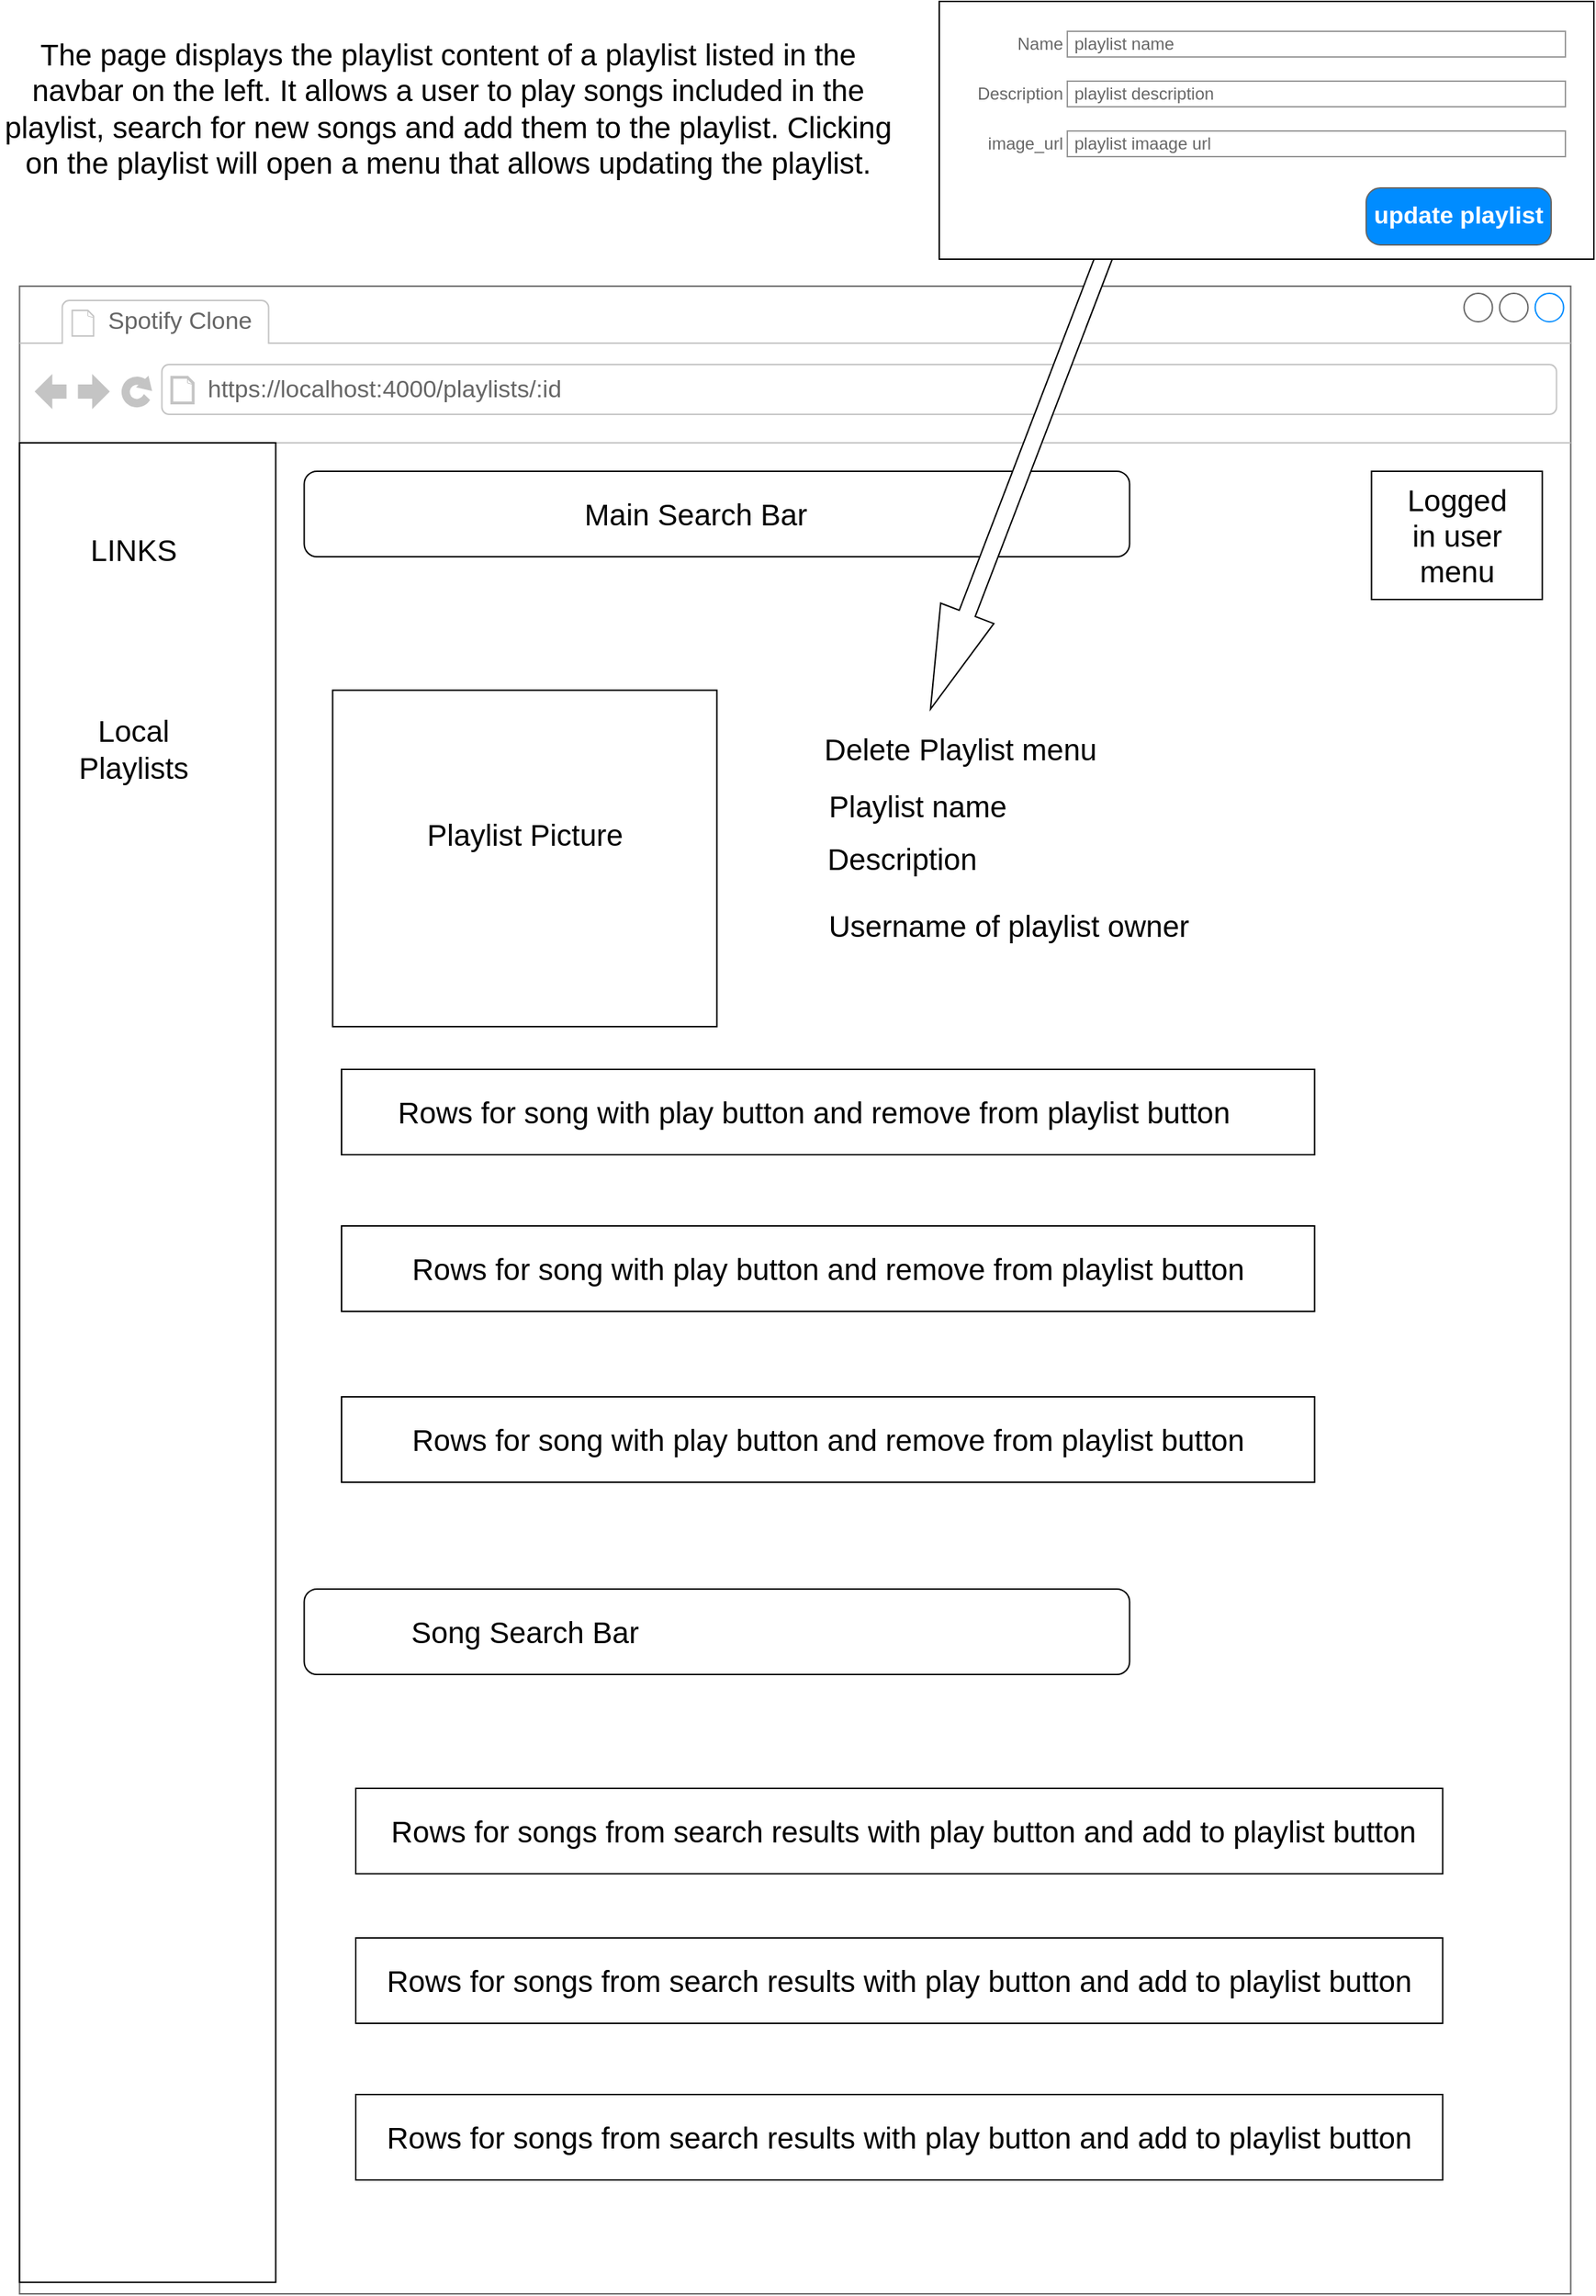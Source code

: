 <mxfile version="20.8.13" type="github">
  <diagram name="Page-1" id="IEwUpU3qTkRRiil7ME8o">
    <mxGraphModel dx="1744" dy="920" grid="1" gridSize="10" guides="1" tooltips="1" connect="1" arrows="1" fold="1" page="1" pageScale="1" pageWidth="1200" pageHeight="1700" math="0" shadow="0">
      <root>
        <mxCell id="0" />
        <mxCell id="1" parent="0" />
        <mxCell id="KpacXPzI21dvigTeP0i2-1" value="rt" style="strokeWidth=1;shadow=0;dashed=0;align=center;html=1;shape=mxgraph.mockup.containers.browserWindow;rSize=0;strokeColor=#666666;strokeColor2=#008cff;strokeColor3=#c4c4c4;mainText=,;recursiveResize=0;" vertex="1" parent="1">
          <mxGeometry x="53.75" y="240" width="1090" height="1410" as="geometry" />
        </mxCell>
        <mxCell id="KpacXPzI21dvigTeP0i2-79" value="" style="rounded=0;whiteSpace=wrap;html=1;" vertex="1" parent="KpacXPzI21dvigTeP0i2-1">
          <mxGeometry x="226.25" y="660" width="683.75" height="60" as="geometry" />
        </mxCell>
        <mxCell id="KpacXPzI21dvigTeP0i2-2" value="Spotify Clone" style="strokeWidth=1;shadow=0;dashed=0;align=center;html=1;shape=mxgraph.mockup.containers.anchor;fontSize=17;fontColor=#666666;align=left;" vertex="1" parent="KpacXPzI21dvigTeP0i2-1">
          <mxGeometry x="60" y="12" width="110" height="26" as="geometry" />
        </mxCell>
        <mxCell id="KpacXPzI21dvigTeP0i2-3" value="https://localhost:4000/playlists/:id" style="strokeWidth=1;shadow=0;dashed=0;align=center;html=1;shape=mxgraph.mockup.containers.anchor;rSize=0;fontSize=17;fontColor=#666666;align=left;" vertex="1" parent="KpacXPzI21dvigTeP0i2-1">
          <mxGeometry x="130" y="60" width="250" height="26" as="geometry" />
        </mxCell>
        <mxCell id="KpacXPzI21dvigTeP0i2-4" value="" style="rounded=0;whiteSpace=wrap;html=1;rotation=90;" vertex="1" parent="KpacXPzI21dvigTeP0i2-1">
          <mxGeometry x="-555.93" y="665.94" width="1291.87" height="180" as="geometry" />
        </mxCell>
        <mxCell id="KpacXPzI21dvigTeP0i2-5" value="&lt;font style=&quot;font-size: 21px;&quot;&gt;LINKS&lt;/font&gt;" style="text;html=1;strokeColor=none;fillColor=none;align=center;verticalAlign=middle;whiteSpace=wrap;rounded=0;" vertex="1" parent="KpacXPzI21dvigTeP0i2-1">
          <mxGeometry x="20" y="130" width="120" height="110" as="geometry" />
        </mxCell>
        <mxCell id="KpacXPzI21dvigTeP0i2-6" value="&lt;font style=&quot;font-size: 21px;&quot;&gt;Local&lt;br&gt;Playlists&lt;br&gt;&lt;/font&gt;" style="text;html=1;strokeColor=none;fillColor=none;align=center;verticalAlign=middle;whiteSpace=wrap;rounded=0;" vertex="1" parent="KpacXPzI21dvigTeP0i2-1">
          <mxGeometry x="20" y="270" width="120" height="110" as="geometry" />
        </mxCell>
        <mxCell id="KpacXPzI21dvigTeP0i2-7" value="" style="rounded=1;whiteSpace=wrap;html=1;fontSize=21;" vertex="1" parent="KpacXPzI21dvigTeP0i2-1">
          <mxGeometry x="200" y="130" width="580" height="60" as="geometry" />
        </mxCell>
        <mxCell id="KpacXPzI21dvigTeP0i2-8" value="Main Search Bar" style="text;html=1;strokeColor=none;fillColor=none;align=center;verticalAlign=middle;whiteSpace=wrap;rounded=0;fontSize=21;" vertex="1" parent="KpacXPzI21dvigTeP0i2-1">
          <mxGeometry x="210" y="145" width="530" height="30" as="geometry" />
        </mxCell>
        <mxCell id="KpacXPzI21dvigTeP0i2-9" value="" style="rounded=0;whiteSpace=wrap;html=1;fontSize=21;" vertex="1" parent="KpacXPzI21dvigTeP0i2-1">
          <mxGeometry x="950" y="130" width="120" height="90" as="geometry" />
        </mxCell>
        <mxCell id="KpacXPzI21dvigTeP0i2-10" value="Logged in user menu" style="text;html=1;strokeColor=none;fillColor=none;align=center;verticalAlign=middle;whiteSpace=wrap;rounded=0;fontSize=21;" vertex="1" parent="KpacXPzI21dvigTeP0i2-1">
          <mxGeometry x="980" y="160" width="60" height="30" as="geometry" />
        </mxCell>
        <mxCell id="KpacXPzI21dvigTeP0i2-11" value="" style="rounded=0;whiteSpace=wrap;html=1;" vertex="1" parent="KpacXPzI21dvigTeP0i2-1">
          <mxGeometry x="220" y="283.75" width="270" height="236.25" as="geometry" />
        </mxCell>
        <mxCell id="KpacXPzI21dvigTeP0i2-72" value="Playlist Picture" style="text;html=1;strokeColor=none;fillColor=none;align=center;verticalAlign=middle;whiteSpace=wrap;rounded=0;fontSize=21;" vertex="1" parent="KpacXPzI21dvigTeP0i2-1">
          <mxGeometry x="90" y="370" width="530" height="30" as="geometry" />
        </mxCell>
        <mxCell id="KpacXPzI21dvigTeP0i2-73" value="Delete Playlist menu" style="text;html=1;strokeColor=none;fillColor=none;align=center;verticalAlign=middle;whiteSpace=wrap;rounded=0;fontSize=21;" vertex="1" parent="KpacXPzI21dvigTeP0i2-1">
          <mxGeometry x="396.25" y="310" width="530" height="30" as="geometry" />
        </mxCell>
        <mxCell id="KpacXPzI21dvigTeP0i2-74" value="Playlist name" style="text;html=1;strokeColor=none;fillColor=none;align=center;verticalAlign=middle;whiteSpace=wrap;rounded=0;fontSize=21;" vertex="1" parent="KpacXPzI21dvigTeP0i2-1">
          <mxGeometry x="366.25" y="350" width="530" height="30" as="geometry" />
        </mxCell>
        <mxCell id="KpacXPzI21dvigTeP0i2-75" value="Description" style="text;html=1;strokeColor=none;fillColor=none;align=center;verticalAlign=middle;whiteSpace=wrap;rounded=0;fontSize=21;" vertex="1" parent="KpacXPzI21dvigTeP0i2-1">
          <mxGeometry x="355" y="386.87" width="530" height="30" as="geometry" />
        </mxCell>
        <mxCell id="KpacXPzI21dvigTeP0i2-76" value="Username of playlist owner" style="text;html=1;strokeColor=none;fillColor=none;align=center;verticalAlign=middle;whiteSpace=wrap;rounded=0;fontSize=21;" vertex="1" parent="KpacXPzI21dvigTeP0i2-1">
          <mxGeometry x="430" y="433.75" width="530" height="30" as="geometry" />
        </mxCell>
        <mxCell id="KpacXPzI21dvigTeP0i2-77" value="" style="rounded=0;whiteSpace=wrap;html=1;" vertex="1" parent="KpacXPzI21dvigTeP0i2-1">
          <mxGeometry x="226.25" y="550" width="683.75" height="60" as="geometry" />
        </mxCell>
        <mxCell id="KpacXPzI21dvigTeP0i2-78" value="Rows for song with play button and remove from playlist button" style="text;html=1;strokeColor=none;fillColor=none;align=center;verticalAlign=middle;whiteSpace=wrap;rounded=0;fontSize=21;" vertex="1" parent="KpacXPzI21dvigTeP0i2-1">
          <mxGeometry x="236.25" y="565" width="643.75" height="30" as="geometry" />
        </mxCell>
        <mxCell id="KpacXPzI21dvigTeP0i2-80" value="Rows for song with play button and remove from playlist button" style="text;html=1;strokeColor=none;fillColor=none;align=center;verticalAlign=middle;whiteSpace=wrap;rounded=0;fontSize=21;" vertex="1" parent="KpacXPzI21dvigTeP0i2-1">
          <mxGeometry x="246.25" y="675" width="643.75" height="30" as="geometry" />
        </mxCell>
        <mxCell id="KpacXPzI21dvigTeP0i2-81" value="" style="rounded=0;whiteSpace=wrap;html=1;" vertex="1" parent="KpacXPzI21dvigTeP0i2-1">
          <mxGeometry x="226.25" y="780" width="683.75" height="60" as="geometry" />
        </mxCell>
        <mxCell id="KpacXPzI21dvigTeP0i2-82" value="Rows for song with play button and remove from playlist button" style="text;html=1;strokeColor=none;fillColor=none;align=center;verticalAlign=middle;whiteSpace=wrap;rounded=0;fontSize=21;" vertex="1" parent="KpacXPzI21dvigTeP0i2-1">
          <mxGeometry x="246.25" y="795" width="643.75" height="30" as="geometry" />
        </mxCell>
        <mxCell id="KpacXPzI21dvigTeP0i2-85" value="" style="rounded=1;whiteSpace=wrap;html=1;fontSize=21;" vertex="1" parent="KpacXPzI21dvigTeP0i2-1">
          <mxGeometry x="200" y="915" width="580" height="60" as="geometry" />
        </mxCell>
        <mxCell id="KpacXPzI21dvigTeP0i2-84" value="Song Search Bar" style="text;html=1;strokeColor=none;fillColor=none;align=center;verticalAlign=middle;whiteSpace=wrap;rounded=0;fontSize=21;" vertex="1" parent="KpacXPzI21dvigTeP0i2-1">
          <mxGeometry x="90" y="930" width="530" height="30" as="geometry" />
        </mxCell>
        <mxCell id="KpacXPzI21dvigTeP0i2-87" value="" style="rounded=0;whiteSpace=wrap;html=1;" vertex="1" parent="KpacXPzI21dvigTeP0i2-1">
          <mxGeometry x="236.25" y="1055" width="763.75" height="60" as="geometry" />
        </mxCell>
        <mxCell id="KpacXPzI21dvigTeP0i2-86" value="Rows for songs from search results with play button and add to playlist button" style="text;html=1;strokeColor=none;fillColor=none;align=center;verticalAlign=middle;whiteSpace=wrap;rounded=0;fontSize=21;" vertex="1" parent="KpacXPzI21dvigTeP0i2-1">
          <mxGeometry x="252.5" y="1070" width="737.5" height="30" as="geometry" />
        </mxCell>
        <mxCell id="KpacXPzI21dvigTeP0i2-88" value="" style="rounded=0;whiteSpace=wrap;html=1;" vertex="1" parent="KpacXPzI21dvigTeP0i2-1">
          <mxGeometry x="236.25" y="1160" width="763.75" height="60" as="geometry" />
        </mxCell>
        <mxCell id="KpacXPzI21dvigTeP0i2-89" value="" style="rounded=0;whiteSpace=wrap;html=1;" vertex="1" parent="KpacXPzI21dvigTeP0i2-1">
          <mxGeometry x="236.25" y="1270" width="763.75" height="60" as="geometry" />
        </mxCell>
        <mxCell id="KpacXPzI21dvigTeP0i2-90" value="Rows for songs from search results with play button and add to playlist button" style="text;html=1;strokeColor=none;fillColor=none;align=center;verticalAlign=middle;whiteSpace=wrap;rounded=0;fontSize=21;" vertex="1" parent="KpacXPzI21dvigTeP0i2-1">
          <mxGeometry x="249.37" y="1175" width="737.5" height="30" as="geometry" />
        </mxCell>
        <mxCell id="KpacXPzI21dvigTeP0i2-91" value="Rows for songs from search results with play button and add to playlist button" style="text;html=1;strokeColor=none;fillColor=none;align=center;verticalAlign=middle;whiteSpace=wrap;rounded=0;fontSize=21;" vertex="1" parent="KpacXPzI21dvigTeP0i2-1">
          <mxGeometry x="249.37" y="1285" width="737.5" height="30" as="geometry" />
        </mxCell>
        <mxCell id="KpacXPzI21dvigTeP0i2-114" value="" style="shape=singleArrow;direction=south;whiteSpace=wrap;html=1;rotation=21;" vertex="1" parent="KpacXPzI21dvigTeP0i2-1">
          <mxGeometry x="684.63" y="-51.03" width="40" height="360" as="geometry" />
        </mxCell>
        <mxCell id="KpacXPzI21dvigTeP0i2-71" value="&lt;font style=&quot;font-size: 21px;&quot;&gt;The page displays the playlist content of a playlist listed in the navbar on the left. It allows a user to play songs included in the playlist, search for new songs and add them to the playlist. Clicking on the playlist will open a menu that allows updating the playlist.&lt;/font&gt;" style="text;html=1;strokeColor=none;fillColor=none;align=center;verticalAlign=middle;whiteSpace=wrap;rounded=0;" vertex="1" parent="1">
          <mxGeometry x="40" y="40" width="630" height="150" as="geometry" />
        </mxCell>
        <mxCell id="KpacXPzI21dvigTeP0i2-113" value="" style="group" vertex="1" connectable="0" parent="1">
          <mxGeometry x="700" y="40" width="460" height="181" as="geometry" />
        </mxCell>
        <mxCell id="KpacXPzI21dvigTeP0i2-110" value="" style="rounded=0;whiteSpace=wrap;html=1;" vertex="1" parent="KpacXPzI21dvigTeP0i2-113">
          <mxGeometry width="460" height="181" as="geometry" />
        </mxCell>
        <mxCell id="KpacXPzI21dvigTeP0i2-97" value="Name" style="strokeWidth=1;shadow=0;dashed=0;align=center;html=1;shape=mxgraph.mockup.forms.anchor;align=right;spacingRight=2;fontColor=#666666;" vertex="1" parent="KpacXPzI21dvigTeP0i2-113">
          <mxGeometry x="40" y="21" width="50" height="18" as="geometry" />
        </mxCell>
        <mxCell id="KpacXPzI21dvigTeP0i2-98" value="playlist name" style="strokeWidth=1;shadow=0;dashed=0;align=center;html=1;shape=mxgraph.mockup.forms.rrect;fillColor=#ffffff;rSize=0;fontColor=#666666;align=left;spacingLeft=3;strokeColor=#999999;" vertex="1" parent="KpacXPzI21dvigTeP0i2-113">
          <mxGeometry x="90" y="21" width="350" height="18" as="geometry" />
        </mxCell>
        <mxCell id="KpacXPzI21dvigTeP0i2-99" value="Description" style="strokeWidth=1;shadow=0;dashed=0;align=center;html=1;shape=mxgraph.mockup.forms.anchor;align=right;spacingRight=2;fontColor=#666666;" vertex="1" parent="KpacXPzI21dvigTeP0i2-113">
          <mxGeometry x="40" y="56" width="50" height="18" as="geometry" />
        </mxCell>
        <mxCell id="KpacXPzI21dvigTeP0i2-100" value="playlist description" style="strokeWidth=1;shadow=0;dashed=0;align=center;html=1;shape=mxgraph.mockup.forms.rrect;fillColor=#ffffff;rSize=0;fontColor=#666666;align=left;spacingLeft=3;strokeColor=#999999;" vertex="1" parent="KpacXPzI21dvigTeP0i2-113">
          <mxGeometry x="90" y="56" width="350" height="18" as="geometry" />
        </mxCell>
        <mxCell id="KpacXPzI21dvigTeP0i2-101" value="image_url" style="strokeWidth=1;shadow=0;dashed=0;align=center;html=1;shape=mxgraph.mockup.forms.anchor;align=right;spacingRight=2;fontColor=#666666;" vertex="1" parent="KpacXPzI21dvigTeP0i2-113">
          <mxGeometry x="40" y="91" width="50" height="18" as="geometry" />
        </mxCell>
        <mxCell id="KpacXPzI21dvigTeP0i2-102" value="playlist imaage url" style="strokeWidth=1;shadow=0;dashed=0;align=center;html=1;shape=mxgraph.mockup.forms.rrect;fillColor=#ffffff;rSize=0;fontColor=#666666;align=left;spacingLeft=3;strokeColor=#999999;" vertex="1" parent="KpacXPzI21dvigTeP0i2-113">
          <mxGeometry x="90" y="91" width="350" height="18" as="geometry" />
        </mxCell>
        <mxCell id="KpacXPzI21dvigTeP0i2-112" value="update playlist" style="strokeWidth=1;shadow=0;dashed=0;align=center;html=1;shape=mxgraph.mockup.buttons.button;strokeColor=#666666;fontColor=#ffffff;mainText=;buttonStyle=round;fontSize=17;fontStyle=1;fillColor=#008cff;whiteSpace=wrap;" vertex="1" parent="KpacXPzI21dvigTeP0i2-113">
          <mxGeometry x="300" y="131" width="130" height="40" as="geometry" />
        </mxCell>
      </root>
    </mxGraphModel>
  </diagram>
</mxfile>
